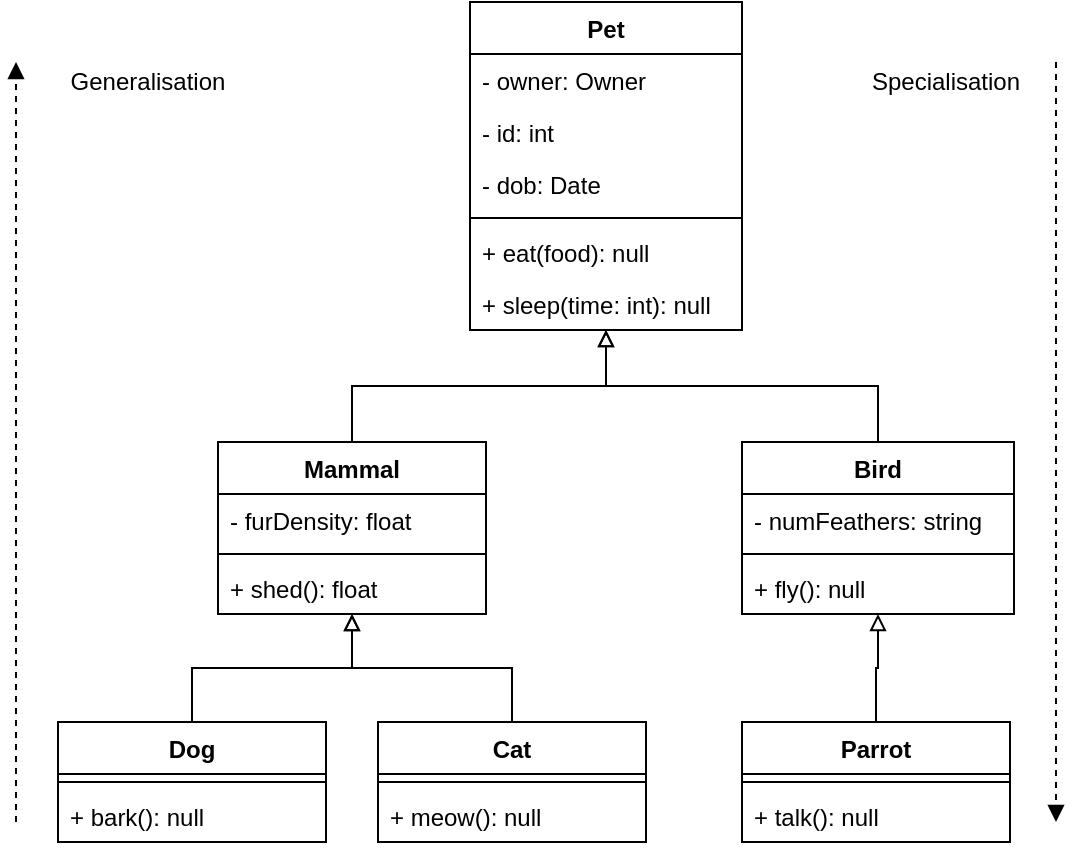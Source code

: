 <mxfile version="14.6.13" type="device"><diagram id="C5RBs43oDa-KdzZeNtuy" name="Page-1"><mxGraphModel dx="749" dy="666" grid="1" gridSize="10" guides="1" tooltips="1" connect="1" arrows="1" fold="1" page="1" pageScale="1" pageWidth="560" pageHeight="440" math="0" shadow="0"><root><mxCell id="WIyWlLk6GJQsqaUBKTNV-0"/><mxCell id="WIyWlLk6GJQsqaUBKTNV-1" parent="WIyWlLk6GJQsqaUBKTNV-0"/><mxCell id="vQd6-xqEhTYfZSI5VEDG-0" value="Pet" style="swimlane;fontStyle=1;align=center;verticalAlign=top;childLayout=stackLayout;horizontal=1;startSize=26;horizontalStack=0;resizeParent=1;resizeParentMax=0;resizeLast=0;collapsible=1;marginBottom=0;" parent="WIyWlLk6GJQsqaUBKTNV-1" vertex="1"><mxGeometry x="247" y="10" width="136" height="164" as="geometry"/></mxCell><mxCell id="vQd6-xqEhTYfZSI5VEDG-1" value="- owner: Owner" style="text;strokeColor=none;fillColor=none;align=left;verticalAlign=top;spacingLeft=4;spacingRight=4;overflow=hidden;rotatable=0;points=[[0,0.5],[1,0.5]];portConstraint=eastwest;" parent="vQd6-xqEhTYfZSI5VEDG-0" vertex="1"><mxGeometry y="26" width="136" height="26" as="geometry"/></mxCell><mxCell id="vQd6-xqEhTYfZSI5VEDG-4" value="- id: int" style="text;strokeColor=none;fillColor=none;align=left;verticalAlign=top;spacingLeft=4;spacingRight=4;overflow=hidden;rotatable=0;points=[[0,0.5],[1,0.5]];portConstraint=eastwest;" parent="vQd6-xqEhTYfZSI5VEDG-0" vertex="1"><mxGeometry y="52" width="136" height="26" as="geometry"/></mxCell><mxCell id="vQd6-xqEhTYfZSI5VEDG-5" value="- dob: Date" style="text;strokeColor=none;fillColor=none;align=left;verticalAlign=top;spacingLeft=4;spacingRight=4;overflow=hidden;rotatable=0;points=[[0,0.5],[1,0.5]];portConstraint=eastwest;" parent="vQd6-xqEhTYfZSI5VEDG-0" vertex="1"><mxGeometry y="78" width="136" height="26" as="geometry"/></mxCell><mxCell id="vQd6-xqEhTYfZSI5VEDG-2" value="" style="line;strokeWidth=1;fillColor=none;align=left;verticalAlign=middle;spacingTop=-1;spacingLeft=3;spacingRight=3;rotatable=0;labelPosition=right;points=[];portConstraint=eastwest;" parent="vQd6-xqEhTYfZSI5VEDG-0" vertex="1"><mxGeometry y="104" width="136" height="8" as="geometry"/></mxCell><mxCell id="vQd6-xqEhTYfZSI5VEDG-3" value="+ eat(food): null" style="text;strokeColor=none;fillColor=none;align=left;verticalAlign=top;spacingLeft=4;spacingRight=4;overflow=hidden;rotatable=0;points=[[0,0.5],[1,0.5]];portConstraint=eastwest;" parent="vQd6-xqEhTYfZSI5VEDG-0" vertex="1"><mxGeometry y="112" width="136" height="26" as="geometry"/></mxCell><mxCell id="vQd6-xqEhTYfZSI5VEDG-6" value="+ sleep(time: int): null" style="text;strokeColor=none;fillColor=none;align=left;verticalAlign=top;spacingLeft=4;spacingRight=4;overflow=hidden;rotatable=0;points=[[0,0.5],[1,0.5]];portConstraint=eastwest;" parent="vQd6-xqEhTYfZSI5VEDG-0" vertex="1"><mxGeometry y="138" width="136" height="26" as="geometry"/></mxCell><mxCell id="vQd6-xqEhTYfZSI5VEDG-43" style="edgeStyle=orthogonalEdgeStyle;rounded=0;orthogonalLoop=1;jettySize=auto;html=1;exitX=0.5;exitY=0;exitDx=0;exitDy=0;endArrow=block;endFill=0;" parent="WIyWlLk6GJQsqaUBKTNV-1" source="vQd6-xqEhTYfZSI5VEDG-9" target="vQd6-xqEhTYfZSI5VEDG-0" edge="1"><mxGeometry relative="1" as="geometry"/></mxCell><mxCell id="vQd6-xqEhTYfZSI5VEDG-9" value="Mammal" style="swimlane;fontStyle=1;align=center;verticalAlign=top;childLayout=stackLayout;horizontal=1;startSize=26;horizontalStack=0;resizeParent=1;resizeParentMax=0;resizeLast=0;collapsible=1;marginBottom=0;" parent="WIyWlLk6GJQsqaUBKTNV-1" vertex="1"><mxGeometry x="121" y="230" width="134" height="86" as="geometry"/></mxCell><mxCell id="vQd6-xqEhTYfZSI5VEDG-10" value="- furDensity: float" style="text;strokeColor=none;fillColor=none;align=left;verticalAlign=top;spacingLeft=4;spacingRight=4;overflow=hidden;rotatable=0;points=[[0,0.5],[1,0.5]];portConstraint=eastwest;" parent="vQd6-xqEhTYfZSI5VEDG-9" vertex="1"><mxGeometry y="26" width="134" height="26" as="geometry"/></mxCell><mxCell id="vQd6-xqEhTYfZSI5VEDG-11" value="" style="line;strokeWidth=1;fillColor=none;align=left;verticalAlign=middle;spacingTop=-1;spacingLeft=3;spacingRight=3;rotatable=0;labelPosition=right;points=[];portConstraint=eastwest;" parent="vQd6-xqEhTYfZSI5VEDG-9" vertex="1"><mxGeometry y="52" width="134" height="8" as="geometry"/></mxCell><mxCell id="vQd6-xqEhTYfZSI5VEDG-12" value="+ shed(): float" style="text;strokeColor=none;fillColor=none;align=left;verticalAlign=top;spacingLeft=4;spacingRight=4;overflow=hidden;rotatable=0;points=[[0,0.5],[1,0.5]];portConstraint=eastwest;" parent="vQd6-xqEhTYfZSI5VEDG-9" vertex="1"><mxGeometry y="60" width="134" height="26" as="geometry"/></mxCell><mxCell id="vQd6-xqEhTYfZSI5VEDG-42" style="edgeStyle=orthogonalEdgeStyle;rounded=0;orthogonalLoop=1;jettySize=auto;html=1;exitX=0.5;exitY=0;exitDx=0;exitDy=0;endArrow=block;endFill=0;" parent="WIyWlLk6GJQsqaUBKTNV-1" source="vQd6-xqEhTYfZSI5VEDG-13" target="vQd6-xqEhTYfZSI5VEDG-0" edge="1"><mxGeometry relative="1" as="geometry"/></mxCell><mxCell id="vQd6-xqEhTYfZSI5VEDG-13" value="Bird" style="swimlane;fontStyle=1;align=center;verticalAlign=top;childLayout=stackLayout;horizontal=1;startSize=26;horizontalStack=0;resizeParent=1;resizeParentMax=0;resizeLast=0;collapsible=1;marginBottom=0;" parent="WIyWlLk6GJQsqaUBKTNV-1" vertex="1"><mxGeometry x="383" y="230" width="136" height="86" as="geometry"/></mxCell><mxCell id="vQd6-xqEhTYfZSI5VEDG-14" value="- numFeathers: string" style="text;strokeColor=none;fillColor=none;align=left;verticalAlign=top;spacingLeft=4;spacingRight=4;overflow=hidden;rotatable=0;points=[[0,0.5],[1,0.5]];portConstraint=eastwest;" parent="vQd6-xqEhTYfZSI5VEDG-13" vertex="1"><mxGeometry y="26" width="136" height="26" as="geometry"/></mxCell><mxCell id="vQd6-xqEhTYfZSI5VEDG-15" value="" style="line;strokeWidth=1;fillColor=none;align=left;verticalAlign=middle;spacingTop=-1;spacingLeft=3;spacingRight=3;rotatable=0;labelPosition=right;points=[];portConstraint=eastwest;" parent="vQd6-xqEhTYfZSI5VEDG-13" vertex="1"><mxGeometry y="52" width="136" height="8" as="geometry"/></mxCell><mxCell id="vQd6-xqEhTYfZSI5VEDG-16" value="+ fly(): null" style="text;strokeColor=none;fillColor=none;align=left;verticalAlign=top;spacingLeft=4;spacingRight=4;overflow=hidden;rotatable=0;points=[[0,0.5],[1,0.5]];portConstraint=eastwest;" parent="vQd6-xqEhTYfZSI5VEDG-13" vertex="1"><mxGeometry y="60" width="136" height="26" as="geometry"/></mxCell><mxCell id="vQd6-xqEhTYfZSI5VEDG-39" style="edgeStyle=orthogonalEdgeStyle;rounded=0;orthogonalLoop=1;jettySize=auto;html=1;exitX=0.5;exitY=0;exitDx=0;exitDy=0;endArrow=block;endFill=0;" parent="WIyWlLk6GJQsqaUBKTNV-1" source="vQd6-xqEhTYfZSI5VEDG-27" target="vQd6-xqEhTYfZSI5VEDG-9" edge="1"><mxGeometry relative="1" as="geometry"/></mxCell><mxCell id="vQd6-xqEhTYfZSI5VEDG-27" value="Dog" style="swimlane;fontStyle=1;align=center;verticalAlign=top;childLayout=stackLayout;horizontal=1;startSize=26;horizontalStack=0;resizeParent=1;resizeParentMax=0;resizeLast=0;collapsible=1;marginBottom=0;" parent="WIyWlLk6GJQsqaUBKTNV-1" vertex="1"><mxGeometry x="41" y="370" width="134" height="60" as="geometry"/></mxCell><mxCell id="vQd6-xqEhTYfZSI5VEDG-29" value="" style="line;strokeWidth=1;fillColor=none;align=left;verticalAlign=middle;spacingTop=-1;spacingLeft=3;spacingRight=3;rotatable=0;labelPosition=right;points=[];portConstraint=eastwest;" parent="vQd6-xqEhTYfZSI5VEDG-27" vertex="1"><mxGeometry y="26" width="134" height="8" as="geometry"/></mxCell><mxCell id="vQd6-xqEhTYfZSI5VEDG-30" value="+ bark(): null" style="text;strokeColor=none;fillColor=none;align=left;verticalAlign=top;spacingLeft=4;spacingRight=4;overflow=hidden;rotatable=0;points=[[0,0.5],[1,0.5]];portConstraint=eastwest;" parent="vQd6-xqEhTYfZSI5VEDG-27" vertex="1"><mxGeometry y="34" width="134" height="26" as="geometry"/></mxCell><mxCell id="vQd6-xqEhTYfZSI5VEDG-40" style="edgeStyle=orthogonalEdgeStyle;rounded=0;orthogonalLoop=1;jettySize=auto;html=1;exitX=0.5;exitY=0;exitDx=0;exitDy=0;endArrow=block;endFill=0;" parent="WIyWlLk6GJQsqaUBKTNV-1" source="vQd6-xqEhTYfZSI5VEDG-31" target="vQd6-xqEhTYfZSI5VEDG-9" edge="1"><mxGeometry relative="1" as="geometry"/></mxCell><mxCell id="vQd6-xqEhTYfZSI5VEDG-31" value="Cat" style="swimlane;fontStyle=1;align=center;verticalAlign=top;childLayout=stackLayout;horizontal=1;startSize=26;horizontalStack=0;resizeParent=1;resizeParentMax=0;resizeLast=0;collapsible=1;marginBottom=0;" parent="WIyWlLk6GJQsqaUBKTNV-1" vertex="1"><mxGeometry x="201" y="370" width="134" height="60" as="geometry"/></mxCell><mxCell id="vQd6-xqEhTYfZSI5VEDG-33" value="" style="line;strokeWidth=1;fillColor=none;align=left;verticalAlign=middle;spacingTop=-1;spacingLeft=3;spacingRight=3;rotatable=0;labelPosition=right;points=[];portConstraint=eastwest;" parent="vQd6-xqEhTYfZSI5VEDG-31" vertex="1"><mxGeometry y="26" width="134" height="8" as="geometry"/></mxCell><mxCell id="vQd6-xqEhTYfZSI5VEDG-34" value="+ meow(): null" style="text;strokeColor=none;fillColor=none;align=left;verticalAlign=top;spacingLeft=4;spacingRight=4;overflow=hidden;rotatable=0;points=[[0,0.5],[1,0.5]];portConstraint=eastwest;" parent="vQd6-xqEhTYfZSI5VEDG-31" vertex="1"><mxGeometry y="34" width="134" height="26" as="geometry"/></mxCell><mxCell id="vQd6-xqEhTYfZSI5VEDG-41" style="edgeStyle=orthogonalEdgeStyle;rounded=0;orthogonalLoop=1;jettySize=auto;html=1;exitX=0.5;exitY=0;exitDx=0;exitDy=0;endArrow=block;endFill=0;" parent="WIyWlLk6GJQsqaUBKTNV-1" source="vQd6-xqEhTYfZSI5VEDG-35" target="vQd6-xqEhTYfZSI5VEDG-13" edge="1"><mxGeometry relative="1" as="geometry"/></mxCell><mxCell id="vQd6-xqEhTYfZSI5VEDG-35" value="Parrot" style="swimlane;fontStyle=1;align=center;verticalAlign=top;childLayout=stackLayout;horizontal=1;startSize=26;horizontalStack=0;resizeParent=1;resizeParentMax=0;resizeLast=0;collapsible=1;marginBottom=0;" parent="WIyWlLk6GJQsqaUBKTNV-1" vertex="1"><mxGeometry x="383" y="370" width="134" height="60" as="geometry"/></mxCell><mxCell id="vQd6-xqEhTYfZSI5VEDG-36" value="" style="line;strokeWidth=1;fillColor=none;align=left;verticalAlign=middle;spacingTop=-1;spacingLeft=3;spacingRight=3;rotatable=0;labelPosition=right;points=[];portConstraint=eastwest;" parent="vQd6-xqEhTYfZSI5VEDG-35" vertex="1"><mxGeometry y="26" width="134" height="8" as="geometry"/></mxCell><mxCell id="vQd6-xqEhTYfZSI5VEDG-37" value="+ talk(): null" style="text;strokeColor=none;fillColor=none;align=left;verticalAlign=top;spacingLeft=4;spacingRight=4;overflow=hidden;rotatable=0;points=[[0,0.5],[1,0.5]];portConstraint=eastwest;" parent="vQd6-xqEhTYfZSI5VEDG-35" vertex="1"><mxGeometry y="34" width="134" height="26" as="geometry"/></mxCell><mxCell id="mbwbDg-MQBAwGtFjvTWN-0" value="" style="endArrow=block;dashed=1;html=1;startArrow=none;startFill=0;endFill=1;" edge="1" parent="WIyWlLk6GJQsqaUBKTNV-1"><mxGeometry width="50" height="50" relative="1" as="geometry"><mxPoint x="20" y="420" as="sourcePoint"/><mxPoint x="20" y="40" as="targetPoint"/></mxGeometry></mxCell><mxCell id="mbwbDg-MQBAwGtFjvTWN-1" value="Generalisation" style="text;html=1;strokeColor=none;fillColor=none;align=center;verticalAlign=middle;whiteSpace=wrap;rounded=0;" vertex="1" parent="WIyWlLk6GJQsqaUBKTNV-1"><mxGeometry x="41" y="40" width="90" height="20" as="geometry"/></mxCell><mxCell id="mbwbDg-MQBAwGtFjvTWN-2" value="" style="endArrow=block;dashed=1;html=1;startArrow=none;startFill=0;endFill=1;" edge="1" parent="WIyWlLk6GJQsqaUBKTNV-1"><mxGeometry width="50" height="50" relative="1" as="geometry"><mxPoint x="540" y="40" as="sourcePoint"/><mxPoint x="540" y="420" as="targetPoint"/></mxGeometry></mxCell><mxCell id="mbwbDg-MQBAwGtFjvTWN-3" value="Specialisation" style="text;html=1;strokeColor=none;fillColor=none;align=center;verticalAlign=middle;whiteSpace=wrap;rounded=0;" vertex="1" parent="WIyWlLk6GJQsqaUBKTNV-1"><mxGeometry x="440" y="40" width="90" height="20" as="geometry"/></mxCell></root></mxGraphModel></diagram></mxfile>